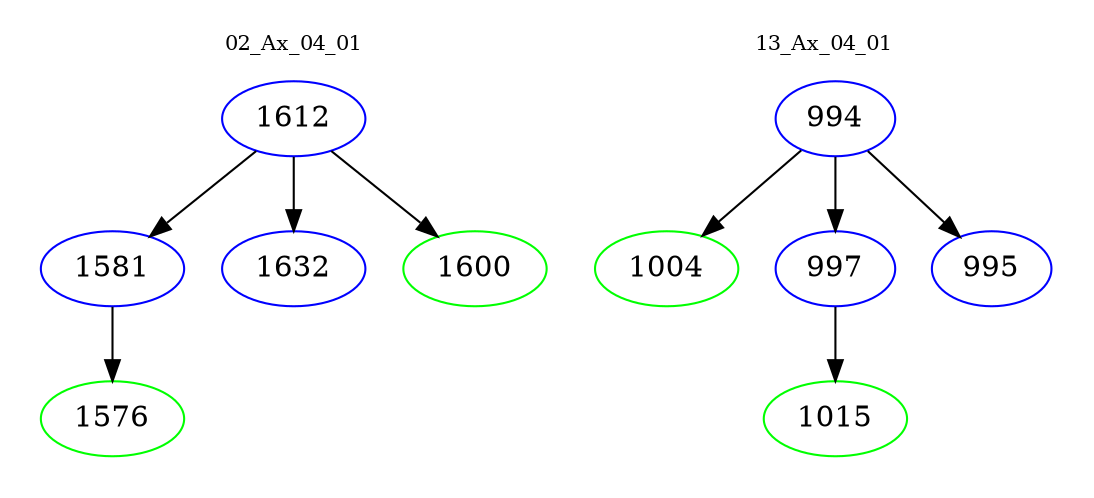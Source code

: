 digraph{
subgraph cluster_0 {
color = white
label = "02_Ax_04_01";
fontsize=10;
T0_1612 [label="1612", color="blue"]
T0_1612 -> T0_1581 [color="black"]
T0_1581 [label="1581", color="blue"]
T0_1581 -> T0_1576 [color="black"]
T0_1576 [label="1576", color="green"]
T0_1612 -> T0_1632 [color="black"]
T0_1632 [label="1632", color="blue"]
T0_1612 -> T0_1600 [color="black"]
T0_1600 [label="1600", color="green"]
}
subgraph cluster_1 {
color = white
label = "13_Ax_04_01";
fontsize=10;
T1_994 [label="994", color="blue"]
T1_994 -> T1_1004 [color="black"]
T1_1004 [label="1004", color="green"]
T1_994 -> T1_997 [color="black"]
T1_997 [label="997", color="blue"]
T1_997 -> T1_1015 [color="black"]
T1_1015 [label="1015", color="green"]
T1_994 -> T1_995 [color="black"]
T1_995 [label="995", color="blue"]
}
}
